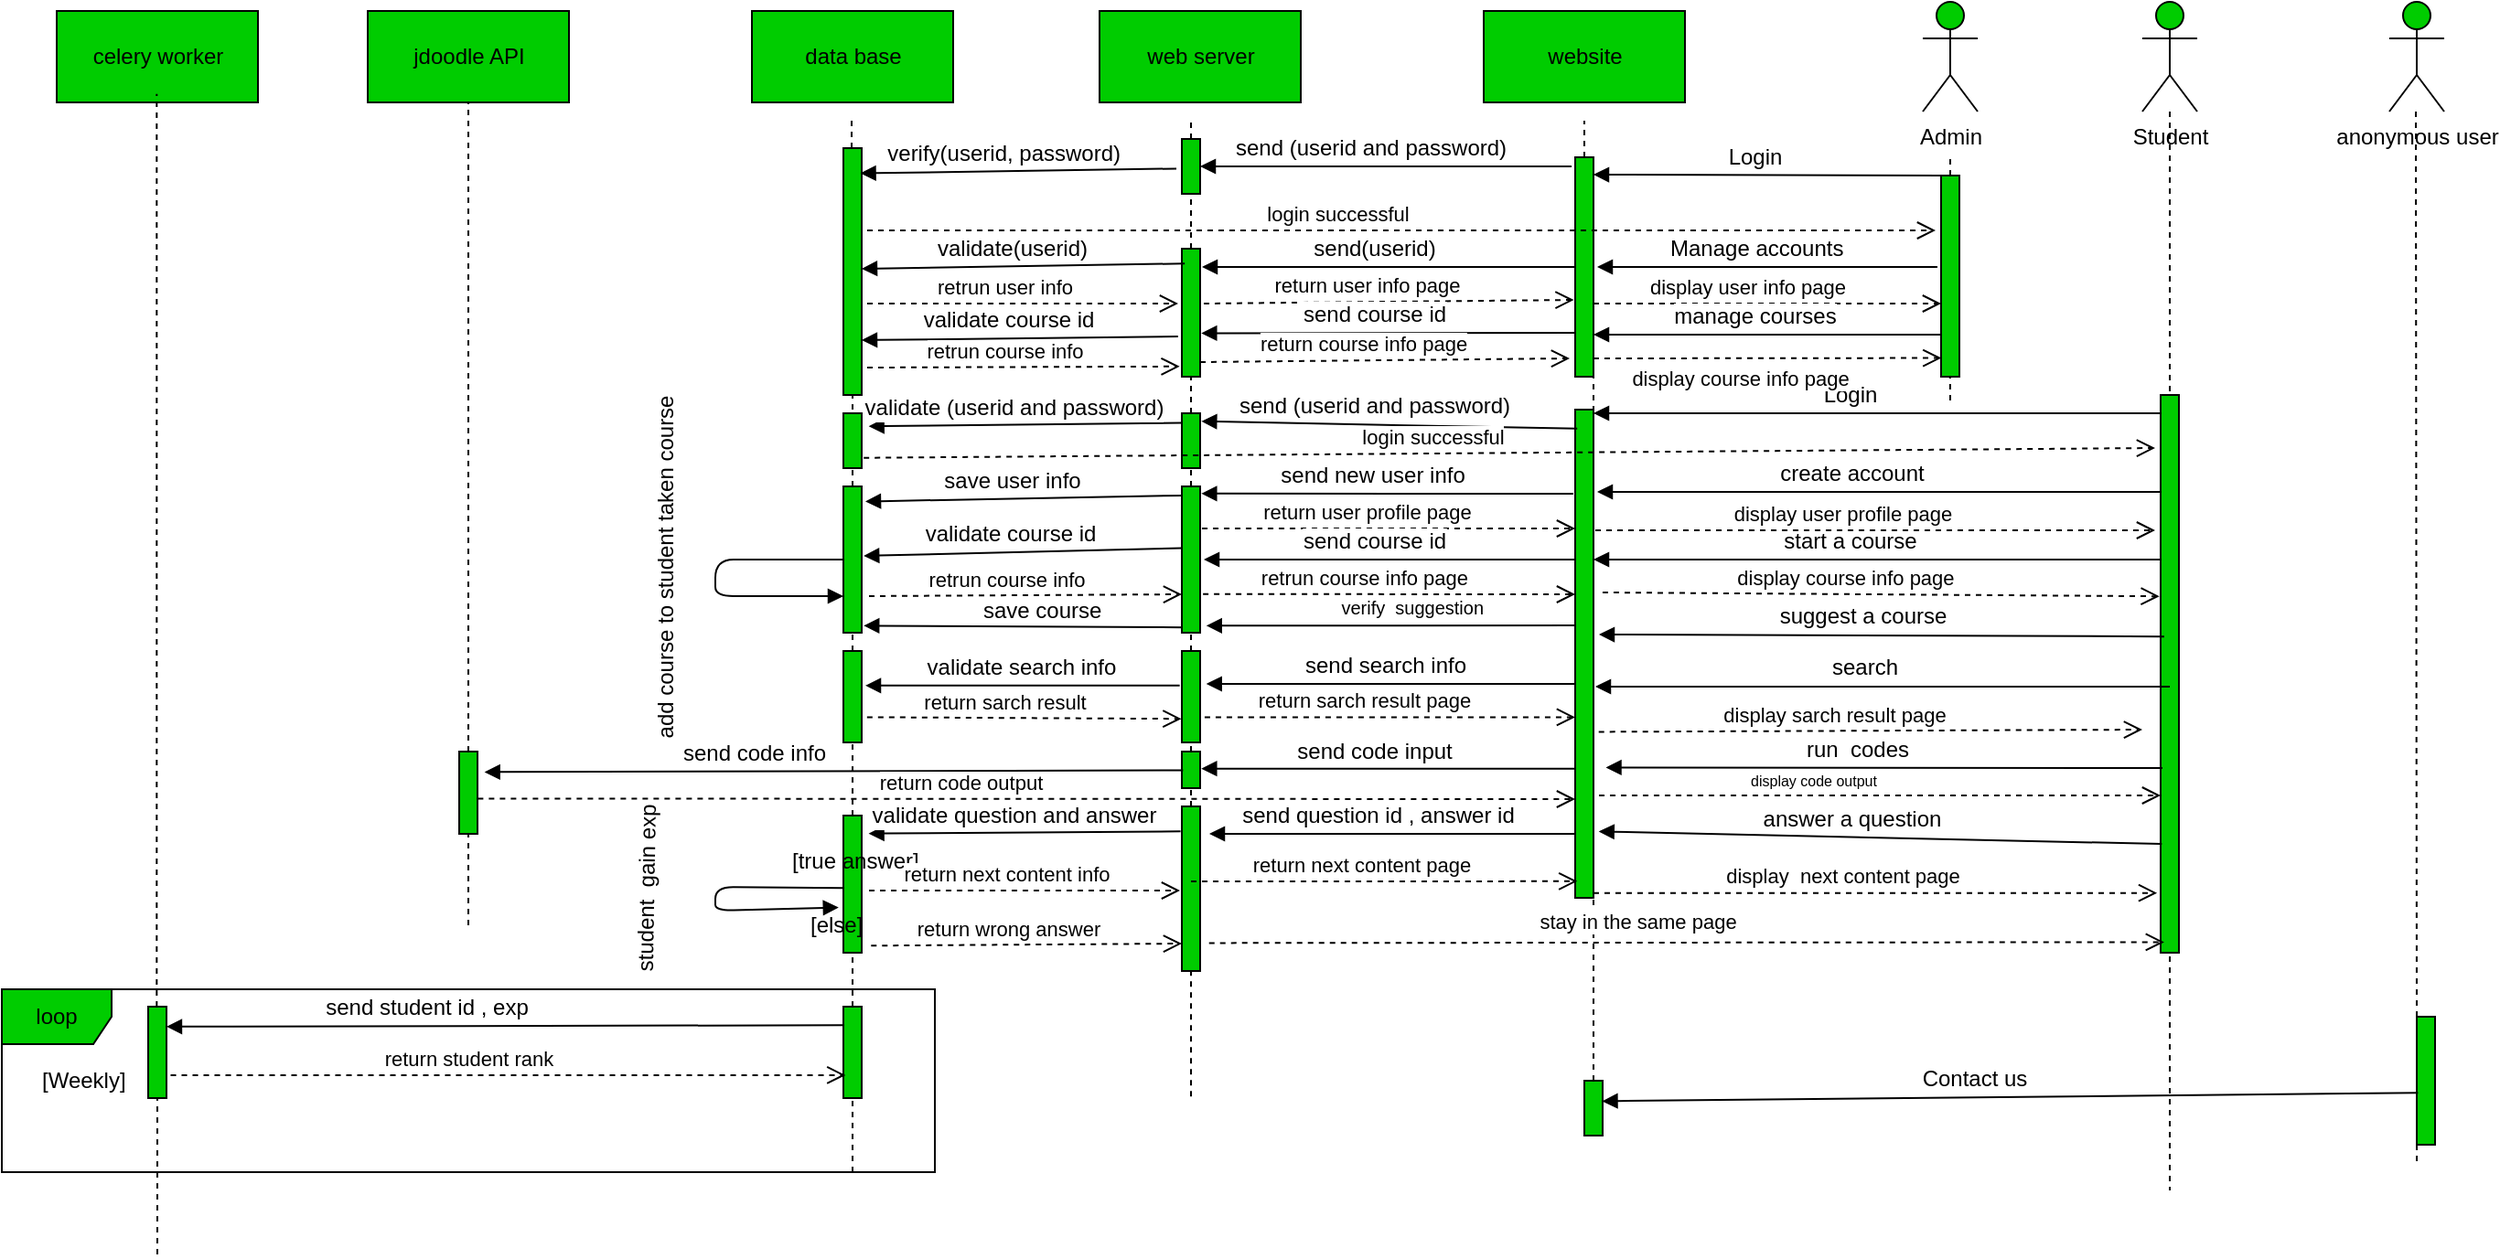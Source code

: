 <mxfile version="10.6.3"><diagram id="-Bes-zNTuGoRwKz9Rmh8" name="Page-1"><mxGraphModel dx="3237" dy="1353" grid="1" gridSize="10" guides="1" tooltips="1" connect="1" arrows="1" fold="1" page="1" pageScale="1" pageWidth="850" pageHeight="1100" math="0" shadow="0"><root><mxCell id="0"/><mxCell id="1" parent="0"/><mxCell id="uBR5X2Kaaedr2VZbbAWQ-1" value="" style="endArrow=none;dashed=1;html=1;" edge="1" parent="1" source="uBR5X2Kaaedr2VZbbAWQ-36" target="uBR5X2Kaaedr2VZbbAWQ-41"><mxGeometry width="50" height="50" relative="1" as="geometry"><mxPoint x="665" y="355" as="sourcePoint"/><mxPoint x="665" y="65" as="targetPoint"/><Array as="points"/></mxGeometry></mxCell><mxCell id="uBR5X2Kaaedr2VZbbAWQ-2" value="" style="endArrow=none;dashed=1;html=1;" edge="1" parent="1" source="uBR5X2Kaaedr2VZbbAWQ-41"><mxGeometry width="50" height="50" relative="1" as="geometry"><mxPoint x="665" y="75" as="sourcePoint"/><mxPoint x="665" y="65" as="targetPoint"/><Array as="points"/></mxGeometry></mxCell><mxCell id="uBR5X2Kaaedr2VZbbAWQ-3" value="Admin&lt;br&gt;&lt;br&gt;" style="shape=umlActor;verticalLabelPosition=bottom;labelBackgroundColor=#ffffff;verticalAlign=top;html=1;fillColor=#00CC00;" vertex="1" parent="1"><mxGeometry x="850" width="30" height="60" as="geometry"/></mxCell><mxCell id="uBR5X2Kaaedr2VZbbAWQ-4" value="" style="endArrow=none;dashed=1;html=1;" edge="1" parent="1" source="uBR5X2Kaaedr2VZbbAWQ-8"><mxGeometry width="50" height="50" relative="1" as="geometry"><mxPoint x="865" y="335" as="sourcePoint"/><mxPoint x="865" y="85" as="targetPoint"/><Array as="points"/></mxGeometry></mxCell><mxCell id="uBR5X2Kaaedr2VZbbAWQ-5" value="website" style="html=1;fillColor=#00CC00;" vertex="1" parent="1"><mxGeometry x="610" y="5" width="110" height="50" as="geometry"/></mxCell><mxCell id="uBR5X2Kaaedr2VZbbAWQ-6" value="" style="html=1;points=[];perimeter=orthogonalPerimeter;fillColor=#00CC00;" vertex="1" parent="1"><mxGeometry x="660" y="223" width="10" height="267" as="geometry"/></mxCell><mxCell id="uBR5X2Kaaedr2VZbbAWQ-7" value="" style="endArrow=none;dashed=1;html=1;" edge="1" parent="1" target="uBR5X2Kaaedr2VZbbAWQ-8"><mxGeometry width="50" height="50" relative="1" as="geometry"><mxPoint x="865" y="218" as="sourcePoint"/><mxPoint x="865" y="85" as="targetPoint"/><Array as="points"><mxPoint x="864.5" y="145"/></Array></mxGeometry></mxCell><mxCell id="uBR5X2Kaaedr2VZbbAWQ-8" value="" style="html=1;points=[];perimeter=orthogonalPerimeter;fillColor=#00CC00;" vertex="1" parent="1"><mxGeometry x="860" y="95" width="10" height="110" as="geometry"/></mxCell><mxCell id="uBR5X2Kaaedr2VZbbAWQ-9" value="Student&lt;br&gt;&lt;br&gt;" style="shape=umlActor;verticalLabelPosition=bottom;labelBackgroundColor=#ffffff;verticalAlign=top;html=1;fillColor=#00CC00;" vertex="1" parent="1"><mxGeometry x="970" width="30" height="60" as="geometry"/></mxCell><mxCell id="uBR5X2Kaaedr2VZbbAWQ-10" value="" style="html=1;verticalAlign=bottom;endArrow=block;" edge="1" parent="1"><mxGeometry y="60" width="80" relative="1" as="geometry"><mxPoint x="858" y="145" as="sourcePoint"/><mxPoint x="672" y="145" as="targetPoint"/><mxPoint as="offset"/></mxGeometry></mxCell><mxCell id="uBR5X2Kaaedr2VZbbAWQ-11" value="Manage accounts" style="text;html=1;resizable=0;points=[];autosize=1;align=left;verticalAlign=top;spacingTop=-4;" vertex="1" parent="1"><mxGeometry x="710" y="125" width="110" height="20" as="geometry"/></mxCell><mxCell id="uBR5X2Kaaedr2VZbbAWQ-12" value="" style="endArrow=none;dashed=1;html=1;" edge="1" parent="1" source="uBR5X2Kaaedr2VZbbAWQ-9"><mxGeometry width="50" height="50" relative="1" as="geometry"><mxPoint x="940" y="55" as="sourcePoint"/><mxPoint x="985" y="650" as="targetPoint"/></mxGeometry></mxCell><mxCell id="uBR5X2Kaaedr2VZbbAWQ-13" value="" style="html=1;points=[];perimeter=orthogonalPerimeter;fillColor=#00CC00;" vertex="1" parent="1"><mxGeometry x="980" y="215" width="10" height="305" as="geometry"/></mxCell><mxCell id="uBR5X2Kaaedr2VZbbAWQ-14" value="" style="html=1;verticalAlign=bottom;endArrow=block;exitX=-0.163;exitY=0.238;exitDx=0;exitDy=0;exitPerimeter=0;" edge="1" parent="1" target="uBR5X2Kaaedr2VZbbAWQ-6"><mxGeometry y="60" width="80" relative="1" as="geometry"><mxPoint x="980" y="225" as="sourcePoint"/><mxPoint x="793" y="225" as="targetPoint"/><mxPoint as="offset"/><Array as="points"><mxPoint x="870" y="225"/></Array></mxGeometry></mxCell><mxCell id="uBR5X2Kaaedr2VZbbAWQ-15" value="Login" style="text;html=1;resizable=0;points=[];align=center;verticalAlign=middle;labelBackgroundColor=#ffffff;" vertex="1" connectable="0" parent="uBR5X2Kaaedr2VZbbAWQ-14"><mxGeometry x="0.132" y="-1" relative="1" as="geometry"><mxPoint x="5" y="-9" as="offset"/></mxGeometry></mxCell><mxCell id="uBR5X2Kaaedr2VZbbAWQ-16" value="" style="html=1;verticalAlign=bottom;endArrow=block;" edge="1" parent="1" source="uBR5X2Kaaedr2VZbbAWQ-13"><mxGeometry y="60" width="80" relative="1" as="geometry"><mxPoint x="980" y="245" as="sourcePoint"/><mxPoint x="672" y="268" as="targetPoint"/><mxPoint as="offset"/></mxGeometry></mxCell><mxCell id="uBR5X2Kaaedr2VZbbAWQ-17" value="create account" style="text;html=1;resizable=0;points=[];align=center;verticalAlign=middle;labelBackgroundColor=#ffffff;" vertex="1" connectable="0" parent="uBR5X2Kaaedr2VZbbAWQ-16"><mxGeometry x="0.132" y="-1" relative="1" as="geometry"><mxPoint x="5" y="-9" as="offset"/></mxGeometry></mxCell><mxCell id="uBR5X2Kaaedr2VZbbAWQ-18" value="" style="html=1;verticalAlign=bottom;endArrow=block;" edge="1" parent="1" source="uBR5X2Kaaedr2VZbbAWQ-13"><mxGeometry y="60" width="80" relative="1" as="geometry"><mxPoint x="980" y="305" as="sourcePoint"/><mxPoint x="670" y="305" as="targetPoint"/><mxPoint as="offset"/></mxGeometry></mxCell><mxCell id="uBR5X2Kaaedr2VZbbAWQ-19" value="start a course" style="text;html=1;resizable=0;points=[];align=center;verticalAlign=middle;labelBackgroundColor=#ffffff;" vertex="1" connectable="0" parent="uBR5X2Kaaedr2VZbbAWQ-18"><mxGeometry x="0.132" y="-1" relative="1" as="geometry"><mxPoint x="5" y="-9" as="offset"/></mxGeometry></mxCell><mxCell id="uBR5X2Kaaedr2VZbbAWQ-20" value="" style="html=1;verticalAlign=bottom;endArrow=block;entryX=1.676;entryY=0.733;entryDx=0;entryDy=0;entryPerimeter=0;" edge="1" parent="1" target="uBR5X2Kaaedr2VZbbAWQ-6"><mxGeometry y="60" width="80" relative="1" as="geometry"><mxPoint x="981" y="419" as="sourcePoint"/><mxPoint x="671" y="415" as="targetPoint"/><mxPoint as="offset"/></mxGeometry></mxCell><mxCell id="uBR5X2Kaaedr2VZbbAWQ-21" value="run&amp;nbsp; codes" style="text;html=1;resizable=0;points=[];align=center;verticalAlign=middle;labelBackgroundColor=#ffffff;" vertex="1" connectable="0" parent="uBR5X2Kaaedr2VZbbAWQ-20"><mxGeometry x="0.132" y="-1" relative="1" as="geometry"><mxPoint x="5" y="-9" as="offset"/></mxGeometry></mxCell><mxCell id="uBR5X2Kaaedr2VZbbAWQ-22" value="" style="html=1;verticalAlign=bottom;endArrow=block;exitX=0.195;exitY=0.433;exitDx=0;exitDy=0;exitPerimeter=0;" edge="1" parent="1" source="uBR5X2Kaaedr2VZbbAWQ-13"><mxGeometry y="60" width="80" relative="1" as="geometry"><mxPoint x="985" y="366" as="sourcePoint"/><mxPoint x="673" y="346" as="targetPoint"/><mxPoint as="offset"/></mxGeometry></mxCell><mxCell id="uBR5X2Kaaedr2VZbbAWQ-23" value="suggest a course" style="text;html=1;resizable=0;points=[];align=center;verticalAlign=middle;labelBackgroundColor=#ffffff;" vertex="1" connectable="0" parent="uBR5X2Kaaedr2VZbbAWQ-22"><mxGeometry x="0.132" y="-1" relative="1" as="geometry"><mxPoint x="10" y="-9.5" as="offset"/></mxGeometry></mxCell><mxCell id="uBR5X2Kaaedr2VZbbAWQ-24" value="" style="html=1;verticalAlign=bottom;endArrow=block;" edge="1" parent="1"><mxGeometry y="60" width="80" relative="1" as="geometry"><mxPoint x="985" y="374.5" as="sourcePoint"/><mxPoint x="671" y="374.5" as="targetPoint"/><mxPoint as="offset"/></mxGeometry></mxCell><mxCell id="uBR5X2Kaaedr2VZbbAWQ-25" value="search" style="text;html=1;resizable=0;points=[];align=center;verticalAlign=middle;labelBackgroundColor=#ffffff;" vertex="1" connectable="0" parent="uBR5X2Kaaedr2VZbbAWQ-24"><mxGeometry x="0.132" y="-1" relative="1" as="geometry"><mxPoint x="10" y="-9.5" as="offset"/></mxGeometry></mxCell><mxCell id="uBR5X2Kaaedr2VZbbAWQ-26" value="" style="html=1;verticalAlign=bottom;endArrow=block;" edge="1" parent="1"><mxGeometry y="60" width="80" relative="1" as="geometry"><mxPoint x="860" y="95" as="sourcePoint"/><mxPoint x="670" y="94.5" as="targetPoint"/><mxPoint as="offset"/></mxGeometry></mxCell><mxCell id="uBR5X2Kaaedr2VZbbAWQ-27" value="Login" style="text;html=1;resizable=0;points=[];align=center;verticalAlign=middle;labelBackgroundColor=#ffffff;" vertex="1" connectable="0" parent="uBR5X2Kaaedr2VZbbAWQ-26"><mxGeometry x="0.132" y="-1" relative="1" as="geometry"><mxPoint x="5" y="-9" as="offset"/></mxGeometry></mxCell><mxCell id="uBR5X2Kaaedr2VZbbAWQ-28" value="anonymous user" style="shape=umlActor;verticalLabelPosition=bottom;labelBackgroundColor=#ffffff;verticalAlign=top;html=1;fillColor=#00CC00;" vertex="1" parent="1"><mxGeometry x="1105" width="30" height="60" as="geometry"/></mxCell><mxCell id="uBR5X2Kaaedr2VZbbAWQ-29" value="" style="endArrow=none;dashed=1;html=1;" edge="1" parent="1" source="uBR5X2Kaaedr2VZbbAWQ-31"><mxGeometry width="50" height="50" relative="1" as="geometry"><mxPoint x="1119.5" y="60" as="sourcePoint"/><mxPoint x="1120" y="634.091" as="targetPoint"/></mxGeometry></mxCell><mxCell id="uBR5X2Kaaedr2VZbbAWQ-30" value="" style="endArrow=none;dashed=1;html=1;" edge="1" parent="1" target="uBR5X2Kaaedr2VZbbAWQ-31"><mxGeometry width="50" height="50" relative="1" as="geometry"><mxPoint x="1119.5" y="60" as="sourcePoint"/><mxPoint x="1120" y="425" as="targetPoint"/></mxGeometry></mxCell><mxCell id="uBR5X2Kaaedr2VZbbAWQ-31" value="" style="html=1;points=[];perimeter=orthogonalPerimeter;fillColor=#00CC00;" vertex="1" parent="1"><mxGeometry x="1120" y="555" width="10" height="70" as="geometry"/></mxCell><mxCell id="uBR5X2Kaaedr2VZbbAWQ-32" value="" style="html=1;verticalAlign=bottom;endArrow=block;entryX=0.974;entryY=0.373;entryDx=0;entryDy=0;entryPerimeter=0;exitX=0.065;exitY=0.595;exitDx=0;exitDy=0;exitPerimeter=0;" edge="1" parent="1" source="uBR5X2Kaaedr2VZbbAWQ-31" target="uBR5X2Kaaedr2VZbbAWQ-36"><mxGeometry y="60" width="80" relative="1" as="geometry"><mxPoint x="1115" y="369.5" as="sourcePoint"/><mxPoint x="673" y="369.5" as="targetPoint"/><mxPoint as="offset"/></mxGeometry></mxCell><mxCell id="uBR5X2Kaaedr2VZbbAWQ-33" value="Contact us" style="text;html=1;resizable=0;points=[];align=center;verticalAlign=middle;labelBackgroundColor=#ffffff;" vertex="1" connectable="0" parent="uBR5X2Kaaedr2VZbbAWQ-32"><mxGeometry x="0.132" y="-1" relative="1" as="geometry"><mxPoint x="10" y="-9.5" as="offset"/></mxGeometry></mxCell><mxCell id="uBR5X2Kaaedr2VZbbAWQ-34" value="web server&lt;br&gt;" style="html=1;fillColor=#00CC00;" vertex="1" parent="1"><mxGeometry x="400" y="5" width="110" height="50" as="geometry"/></mxCell><mxCell id="uBR5X2Kaaedr2VZbbAWQ-35" value="" style="endArrow=none;dashed=1;html=1;" edge="1" parent="1" source="uBR5X2Kaaedr2VZbbAWQ-39"><mxGeometry width="50" height="50" relative="1" as="geometry"><mxPoint x="450" y="455" as="sourcePoint"/><mxPoint x="450" y="65" as="targetPoint"/></mxGeometry></mxCell><mxCell id="uBR5X2Kaaedr2VZbbAWQ-36" value="" style="html=1;points=[];perimeter=orthogonalPerimeter;fillColor=#00CC00;" vertex="1" parent="1"><mxGeometry x="665" y="590" width="10" height="30" as="geometry"/></mxCell><mxCell id="uBR5X2Kaaedr2VZbbAWQ-37" value="data base" style="html=1;fillColor=#00CC00;" vertex="1" parent="1"><mxGeometry x="210" y="5" width="110" height="50" as="geometry"/></mxCell><mxCell id="uBR5X2Kaaedr2VZbbAWQ-38" value="" style="endArrow=none;dashed=1;html=1;" edge="1" parent="1" source="uBR5X2Kaaedr2VZbbAWQ-44"><mxGeometry width="50" height="50" relative="1" as="geometry"><mxPoint x="264.5" y="455" as="sourcePoint"/><mxPoint x="264.5" y="65" as="targetPoint"/></mxGeometry></mxCell><mxCell id="uBR5X2Kaaedr2VZbbAWQ-39" value="" style="html=1;points=[];perimeter=orthogonalPerimeter;fillColor=#00CC00;" vertex="1" parent="1"><mxGeometry x="445" y="75" width="10" height="30" as="geometry"/></mxCell><mxCell id="uBR5X2Kaaedr2VZbbAWQ-40" value="" style="endArrow=none;dashed=1;html=1;" edge="1" parent="1" source="uBR5X2Kaaedr2VZbbAWQ-51" target="uBR5X2Kaaedr2VZbbAWQ-39"><mxGeometry width="50" height="50" relative="1" as="geometry"><mxPoint x="450" y="455" as="sourcePoint"/><mxPoint x="450" y="65" as="targetPoint"/></mxGeometry></mxCell><mxCell id="uBR5X2Kaaedr2VZbbAWQ-41" value="" style="html=1;points=[];perimeter=orthogonalPerimeter;fillColor=#00CC00;" vertex="1" parent="1"><mxGeometry x="660" y="85" width="10" height="120" as="geometry"/></mxCell><mxCell id="uBR5X2Kaaedr2VZbbAWQ-42" value="" style="html=1;verticalAlign=bottom;endArrow=block;" edge="1" parent="1" target="uBR5X2Kaaedr2VZbbAWQ-39"><mxGeometry y="60" width="80" relative="1" as="geometry"><mxPoint x="658" y="90" as="sourcePoint"/><mxPoint x="460" y="90" as="targetPoint"/><mxPoint as="offset"/></mxGeometry></mxCell><mxCell id="uBR5X2Kaaedr2VZbbAWQ-43" value="send (userid and password)" style="text;html=1;resizable=0;points=[];align=center;verticalAlign=middle;labelBackgroundColor=#ffffff;" vertex="1" connectable="0" parent="uBR5X2Kaaedr2VZbbAWQ-42"><mxGeometry x="0.132" y="-1" relative="1" as="geometry"><mxPoint x="5" y="-9" as="offset"/></mxGeometry></mxCell><mxCell id="uBR5X2Kaaedr2VZbbAWQ-44" value="" style="html=1;points=[];perimeter=orthogonalPerimeter;fillColor=#00CC00;" vertex="1" parent="1"><mxGeometry x="260" y="80" width="10" height="135" as="geometry"/></mxCell><mxCell id="uBR5X2Kaaedr2VZbbAWQ-45" value="" style="endArrow=none;dashed=1;html=1;" edge="1" parent="1" source="uBR5X2Kaaedr2VZbbAWQ-75" target="uBR5X2Kaaedr2VZbbAWQ-44"><mxGeometry width="50" height="50" relative="1" as="geometry"><mxPoint x="264.5" y="455" as="sourcePoint"/><mxPoint x="264.5" y="65" as="targetPoint"/></mxGeometry></mxCell><mxCell id="uBR5X2Kaaedr2VZbbAWQ-46" value="" style="html=1;verticalAlign=bottom;endArrow=block;exitX=-0.299;exitY=0.54;exitDx=0;exitDy=0;exitPerimeter=0;entryX=0.928;entryY=0.102;entryDx=0;entryDy=0;entryPerimeter=0;" edge="1" parent="1" source="uBR5X2Kaaedr2VZbbAWQ-39" target="uBR5X2Kaaedr2VZbbAWQ-44"><mxGeometry y="60" width="80" relative="1" as="geometry"><mxPoint x="440" y="95" as="sourcePoint"/><mxPoint x="270" y="95" as="targetPoint"/><mxPoint as="offset"/></mxGeometry></mxCell><mxCell id="uBR5X2Kaaedr2VZbbAWQ-47" value="verify(userid, password)&amp;nbsp;" style="text;html=1;resizable=0;points=[];align=center;verticalAlign=middle;labelBackgroundColor=#ffffff;" vertex="1" connectable="0" parent="uBR5X2Kaaedr2VZbbAWQ-46"><mxGeometry x="0.132" y="-1" relative="1" as="geometry"><mxPoint x="5" y="-9" as="offset"/></mxGeometry></mxCell><mxCell id="uBR5X2Kaaedr2VZbbAWQ-48" value="login&amp;nbsp;successful" style="html=1;verticalAlign=bottom;endArrow=open;dashed=1;endSize=8;" edge="1" parent="1"><mxGeometry x="-0.12" relative="1" as="geometry"><mxPoint x="273" y="125" as="sourcePoint"/><mxPoint x="857" y="125" as="targetPoint"/><mxPoint as="offset"/></mxGeometry></mxCell><mxCell id="uBR5X2Kaaedr2VZbbAWQ-49" value="" style="html=1;verticalAlign=bottom;endArrow=block;" edge="1" parent="1"><mxGeometry y="60" width="80" relative="1" as="geometry"><mxPoint x="660" y="145" as="sourcePoint"/><mxPoint x="456" y="145" as="targetPoint"/><mxPoint as="offset"/></mxGeometry></mxCell><mxCell id="uBR5X2Kaaedr2VZbbAWQ-50" value="send(userid)" style="text;html=1;resizable=0;points=[];align=center;verticalAlign=middle;labelBackgroundColor=#ffffff;" vertex="1" connectable="0" parent="uBR5X2Kaaedr2VZbbAWQ-49"><mxGeometry x="0.132" y="-1" relative="1" as="geometry"><mxPoint x="5" y="-9" as="offset"/></mxGeometry></mxCell><mxCell id="uBR5X2Kaaedr2VZbbAWQ-51" value="" style="html=1;points=[];perimeter=orthogonalPerimeter;fillColor=#00CC00;" vertex="1" parent="1"><mxGeometry x="445" y="135" width="10" height="70" as="geometry"/></mxCell><mxCell id="uBR5X2Kaaedr2VZbbAWQ-52" value="" style="endArrow=none;dashed=1;html=1;" edge="1" parent="1" source="uBR5X2Kaaedr2VZbbAWQ-67" target="uBR5X2Kaaedr2VZbbAWQ-51"><mxGeometry width="50" height="50" relative="1" as="geometry"><mxPoint x="450" y="455" as="sourcePoint"/><mxPoint x="450" y="105" as="targetPoint"/></mxGeometry></mxCell><mxCell id="uBR5X2Kaaedr2VZbbAWQ-53" value="" style="html=1;verticalAlign=bottom;endArrow=block;exitX=0.156;exitY=0.116;exitDx=0;exitDy=0;exitPerimeter=0;" edge="1" parent="1" source="uBR5X2Kaaedr2VZbbAWQ-51"><mxGeometry y="60" width="80" relative="1" as="geometry"><mxPoint x="440" y="149" as="sourcePoint"/><mxPoint x="270" y="146" as="targetPoint"/><mxPoint as="offset"/></mxGeometry></mxCell><mxCell id="uBR5X2Kaaedr2VZbbAWQ-54" value="validate(userid)" style="text;html=1;resizable=0;points=[];align=center;verticalAlign=middle;labelBackgroundColor=#ffffff;" vertex="1" connectable="0" parent="uBR5X2Kaaedr2VZbbAWQ-53"><mxGeometry x="0.132" y="-1" relative="1" as="geometry"><mxPoint x="5" y="-9" as="offset"/></mxGeometry></mxCell><mxCell id="uBR5X2Kaaedr2VZbbAWQ-55" value="retrun user info" style="html=1;verticalAlign=bottom;endArrow=open;dashed=1;endSize=8;" edge="1" parent="1"><mxGeometry x="-0.12" relative="1" as="geometry"><mxPoint x="273" y="165" as="sourcePoint"/><mxPoint x="443" y="165" as="targetPoint"/><mxPoint as="offset"/></mxGeometry></mxCell><mxCell id="uBR5X2Kaaedr2VZbbAWQ-56" value="return user info page" style="html=1;verticalAlign=bottom;endArrow=open;dashed=1;endSize=8;entryX=-0.072;entryY=0.65;entryDx=0;entryDy=0;entryPerimeter=0;" edge="1" parent="1" target="uBR5X2Kaaedr2VZbbAWQ-41"><mxGeometry x="-0.12" relative="1" as="geometry"><mxPoint x="457" y="165" as="sourcePoint"/><mxPoint x="626" y="169.5" as="targetPoint"/><mxPoint as="offset"/></mxGeometry></mxCell><mxCell id="uBR5X2Kaaedr2VZbbAWQ-57" value="display user info page" style="html=1;verticalAlign=bottom;endArrow=open;dashed=1;endSize=8;entryX=0.019;entryY=0.897;entryDx=0;entryDy=0;entryPerimeter=0;" edge="1" parent="1"><mxGeometry x="-0.12" relative="1" as="geometry"><mxPoint x="670" y="165" as="sourcePoint"/><mxPoint x="860" y="165" as="targetPoint"/><mxPoint as="offset"/></mxGeometry></mxCell><mxCell id="uBR5X2Kaaedr2VZbbAWQ-58" value="" style="html=1;verticalAlign=bottom;endArrow=block;" edge="1" parent="1"><mxGeometry y="60" width="80" relative="1" as="geometry"><mxPoint x="860" y="182" as="sourcePoint"/><mxPoint x="670" y="182" as="targetPoint"/><mxPoint as="offset"/></mxGeometry></mxCell><mxCell id="uBR5X2Kaaedr2VZbbAWQ-59" value="manage courses" style="text;html=1;resizable=0;points=[];align=center;verticalAlign=middle;labelBackgroundColor=#ffffff;" vertex="1" connectable="0" parent="uBR5X2Kaaedr2VZbbAWQ-58"><mxGeometry x="0.132" y="-1" relative="1" as="geometry"><mxPoint x="5" y="-9" as="offset"/></mxGeometry></mxCell><mxCell id="uBR5X2Kaaedr2VZbbAWQ-60" value="" style="html=1;verticalAlign=bottom;endArrow=block;entryX=1.065;entryY=0.66;entryDx=0;entryDy=0;entryPerimeter=0;" edge="1" parent="1" target="uBR5X2Kaaedr2VZbbAWQ-51"><mxGeometry y="60" width="80" relative="1" as="geometry"><mxPoint x="660" y="181" as="sourcePoint"/><mxPoint x="470" y="184" as="targetPoint"/><mxPoint as="offset"/></mxGeometry></mxCell><mxCell id="uBR5X2Kaaedr2VZbbAWQ-61" value="send course id" style="text;html=1;resizable=0;points=[];align=center;verticalAlign=middle;labelBackgroundColor=#ffffff;" vertex="1" connectable="0" parent="uBR5X2Kaaedr2VZbbAWQ-60"><mxGeometry x="0.132" y="-1" relative="1" as="geometry"><mxPoint x="5" y="-9" as="offset"/></mxGeometry></mxCell><mxCell id="uBR5X2Kaaedr2VZbbAWQ-62" value="" style="html=1;verticalAlign=bottom;endArrow=block;exitX=-0.208;exitY=0.686;exitDx=0;exitDy=0;exitPerimeter=0;" edge="1" parent="1" source="uBR5X2Kaaedr2VZbbAWQ-51"><mxGeometry y="60" width="80" relative="1" as="geometry"><mxPoint x="440" y="185" as="sourcePoint"/><mxPoint x="270" y="185" as="targetPoint"/><mxPoint as="offset"/></mxGeometry></mxCell><mxCell id="uBR5X2Kaaedr2VZbbAWQ-63" value="validate course id" style="text;html=1;resizable=0;points=[];align=center;verticalAlign=middle;labelBackgroundColor=#ffffff;" vertex="1" connectable="0" parent="uBR5X2Kaaedr2VZbbAWQ-62"><mxGeometry x="0.132" y="-1" relative="1" as="geometry"><mxPoint x="5" y="-9" as="offset"/></mxGeometry></mxCell><mxCell id="uBR5X2Kaaedr2VZbbAWQ-64" value="retrun course info" style="html=1;verticalAlign=bottom;endArrow=open;dashed=1;endSize=8;entryX=-0.117;entryY=0.92;entryDx=0;entryDy=0;entryPerimeter=0;" edge="1" parent="1" target="uBR5X2Kaaedr2VZbbAWQ-51"><mxGeometry x="-0.12" relative="1" as="geometry"><mxPoint x="273" y="200" as="sourcePoint"/><mxPoint x="446" y="205" as="targetPoint"/><mxPoint as="offset"/></mxGeometry></mxCell><mxCell id="uBR5X2Kaaedr2VZbbAWQ-65" value="return course info page" style="html=1;verticalAlign=bottom;endArrow=open;dashed=1;endSize=8;entryX=-0.072;entryY=0.65;entryDx=0;entryDy=0;entryPerimeter=0;" edge="1" parent="1"><mxGeometry x="-0.12" relative="1" as="geometry"><mxPoint x="455" y="197" as="sourcePoint"/><mxPoint x="657" y="195" as="targetPoint"/><mxPoint as="offset"/></mxGeometry></mxCell><mxCell id="uBR5X2Kaaedr2VZbbAWQ-66" value="display course info page" style="html=1;verticalAlign=bottom;endArrow=open;dashed=1;endSize=8;entryX=0.019;entryY=0.907;entryDx=0;entryDy=0;entryPerimeter=0;" edge="1" parent="1" target="uBR5X2Kaaedr2VZbbAWQ-8"><mxGeometry x="-0.158" y="-20" relative="1" as="geometry"><mxPoint x="670" y="195" as="sourcePoint"/><mxPoint x="855" y="195" as="targetPoint"/><mxPoint as="offset"/></mxGeometry></mxCell><mxCell id="uBR5X2Kaaedr2VZbbAWQ-67" value="" style="html=1;points=[];perimeter=orthogonalPerimeter;fillColor=#00CC00;" vertex="1" parent="1"><mxGeometry x="445" y="225" width="10" height="30" as="geometry"/></mxCell><mxCell id="uBR5X2Kaaedr2VZbbAWQ-68" value="" style="endArrow=none;dashed=1;html=1;" edge="1" parent="1" source="uBR5X2Kaaedr2VZbbAWQ-97" target="uBR5X2Kaaedr2VZbbAWQ-67"><mxGeometry width="50" height="50" relative="1" as="geometry"><mxPoint x="450" y="455" as="sourcePoint"/><mxPoint x="450" y="205" as="targetPoint"/></mxGeometry></mxCell><mxCell id="uBR5X2Kaaedr2VZbbAWQ-69" value="" style="html=1;verticalAlign=bottom;endArrow=block;exitX=0.11;exitY=0.039;exitDx=0;exitDy=0;exitPerimeter=0;entryX=1.065;entryY=0.146;entryDx=0;entryDy=0;entryPerimeter=0;" edge="1" parent="1" source="uBR5X2Kaaedr2VZbbAWQ-6" target="uBR5X2Kaaedr2VZbbAWQ-67"><mxGeometry y="60" width="80" relative="1" as="geometry"><mxPoint x="668" y="100" as="sourcePoint"/><mxPoint x="465" y="100" as="targetPoint"/><mxPoint as="offset"/></mxGeometry></mxCell><mxCell id="uBR5X2Kaaedr2VZbbAWQ-70" value="send (userid and password)" style="text;html=1;resizable=0;points=[];align=center;verticalAlign=middle;labelBackgroundColor=#ffffff;" vertex="1" connectable="0" parent="uBR5X2Kaaedr2VZbbAWQ-69"><mxGeometry x="0.132" y="-1" relative="1" as="geometry"><mxPoint x="5" y="-9" as="offset"/></mxGeometry></mxCell><mxCell id="uBR5X2Kaaedr2VZbbAWQ-71" value="" style="html=1;points=[];perimeter=orthogonalPerimeter;fillColor=#00CC00;" vertex="1" parent="1"><mxGeometry x="260" y="225" width="10" height="30" as="geometry"/></mxCell><mxCell id="uBR5X2Kaaedr2VZbbAWQ-72" value="" style="html=1;verticalAlign=bottom;endArrow=block;exitX=-0.026;exitY=0.176;exitDx=0;exitDy=0;exitPerimeter=0;entryX=1.383;entryY=0.237;entryDx=0;entryDy=0;entryPerimeter=0;" edge="1" parent="1" source="uBR5X2Kaaedr2VZbbAWQ-67" target="uBR5X2Kaaedr2VZbbAWQ-71"><mxGeometry y="60" width="80" relative="1" as="geometry"><mxPoint x="465" y="239" as="sourcePoint"/><mxPoint x="260" y="240" as="targetPoint"/><mxPoint as="offset"/></mxGeometry></mxCell><mxCell id="uBR5X2Kaaedr2VZbbAWQ-73" value="validate (userid and password)" style="text;html=1;resizable=0;points=[];align=center;verticalAlign=middle;labelBackgroundColor=#ffffff;" vertex="1" connectable="0" parent="uBR5X2Kaaedr2VZbbAWQ-72"><mxGeometry x="0.132" y="-1" relative="1" as="geometry"><mxPoint x="5" y="-9" as="offset"/></mxGeometry></mxCell><mxCell id="uBR5X2Kaaedr2VZbbAWQ-74" value="login&amp;nbsp;successful" style="html=1;verticalAlign=bottom;endArrow=open;dashed=1;endSize=8;exitX=1.11;exitY=0.812;exitDx=0;exitDy=0;exitPerimeter=0;" edge="1" parent="1" source="uBR5X2Kaaedr2VZbbAWQ-71"><mxGeometry x="-0.12" relative="1" as="geometry"><mxPoint x="270" y="240" as="sourcePoint"/><mxPoint x="977" y="244" as="targetPoint"/><mxPoint as="offset"/></mxGeometry></mxCell><mxCell id="uBR5X2Kaaedr2VZbbAWQ-75" value="" style="html=1;points=[];perimeter=orthogonalPerimeter;fillColor=#00CC00;" vertex="1" parent="1"><mxGeometry x="260" y="265" width="10" height="80" as="geometry"/></mxCell><mxCell id="uBR5X2Kaaedr2VZbbAWQ-76" value="" style="endArrow=none;dashed=1;html=1;" edge="1" parent="1" source="uBR5X2Kaaedr2VZbbAWQ-101" target="uBR5X2Kaaedr2VZbbAWQ-75"><mxGeometry width="50" height="50" relative="1" as="geometry"><mxPoint x="264.5" y="455" as="sourcePoint"/><mxPoint x="264.5" y="215" as="targetPoint"/></mxGeometry></mxCell><mxCell id="uBR5X2Kaaedr2VZbbAWQ-77" value="" style="html=1;verticalAlign=bottom;endArrow=block;entryX=1.065;entryY=0.049;entryDx=0;entryDy=0;entryPerimeter=0;" edge="1" parent="1" target="uBR5X2Kaaedr2VZbbAWQ-94"><mxGeometry y="60" width="80" relative="1" as="geometry"><mxPoint x="659" y="269" as="sourcePoint"/><mxPoint x="450" y="276" as="targetPoint"/><mxPoint as="offset"/></mxGeometry></mxCell><mxCell id="uBR5X2Kaaedr2VZbbAWQ-78" value="send new user info" style="text;html=1;resizable=0;points=[];align=center;verticalAlign=middle;labelBackgroundColor=#ffffff;" vertex="1" connectable="0" parent="uBR5X2Kaaedr2VZbbAWQ-77"><mxGeometry x="0.132" y="-1" relative="1" as="geometry"><mxPoint x="5" y="-9" as="offset"/></mxGeometry></mxCell><mxCell id="uBR5X2Kaaedr2VZbbAWQ-79" value="" style="html=1;verticalAlign=bottom;endArrow=block;exitX=0.065;exitY=0.062;exitDx=0;exitDy=0;exitPerimeter=0;entryX=1.201;entryY=0.103;entryDx=0;entryDy=0;entryPerimeter=0;" edge="1" parent="1" source="uBR5X2Kaaedr2VZbbAWQ-94" target="uBR5X2Kaaedr2VZbbAWQ-75"><mxGeometry y="60" width="80" relative="1" as="geometry"><mxPoint x="492" y="274.5" as="sourcePoint"/><mxPoint x="269" y="273" as="targetPoint"/><mxPoint as="offset"/></mxGeometry></mxCell><mxCell id="uBR5X2Kaaedr2VZbbAWQ-80" value="save user info" style="text;html=1;resizable=0;points=[];align=center;verticalAlign=middle;labelBackgroundColor=#ffffff;" vertex="1" connectable="0" parent="uBR5X2Kaaedr2VZbbAWQ-79"><mxGeometry x="0.132" y="-1" relative="1" as="geometry"><mxPoint x="5" y="-9" as="offset"/></mxGeometry></mxCell><mxCell id="uBR5X2Kaaedr2VZbbAWQ-81" value="return user profile page" style="html=1;verticalAlign=bottom;endArrow=open;dashed=1;endSize=8;" edge="1" parent="1" target="uBR5X2Kaaedr2VZbbAWQ-6"><mxGeometry x="-0.12" relative="1" as="geometry"><mxPoint x="456" y="288" as="sourcePoint"/><mxPoint x="657" y="285" as="targetPoint"/><mxPoint as="offset"/></mxGeometry></mxCell><mxCell id="uBR5X2Kaaedr2VZbbAWQ-82" value="display user profile page" style="html=1;verticalAlign=bottom;endArrow=open;dashed=1;endSize=8;" edge="1" parent="1"><mxGeometry x="-0.12" relative="1" as="geometry"><mxPoint x="671" y="289" as="sourcePoint"/><mxPoint x="977" y="289" as="targetPoint"/><mxPoint as="offset"/></mxGeometry></mxCell><mxCell id="uBR5X2Kaaedr2VZbbAWQ-83" value="" style="html=1;verticalAlign=bottom;endArrow=block;" edge="1" parent="1"><mxGeometry y="60" width="80" relative="1" as="geometry"><mxPoint x="660" y="305" as="sourcePoint"/><mxPoint x="457" y="305" as="targetPoint"/><mxPoint as="offset"/></mxGeometry></mxCell><mxCell id="uBR5X2Kaaedr2VZbbAWQ-84" value="send course id" style="text;html=1;resizable=0;points=[];align=center;verticalAlign=middle;labelBackgroundColor=#ffffff;" vertex="1" connectable="0" parent="uBR5X2Kaaedr2VZbbAWQ-83"><mxGeometry x="0.132" y="-1" relative="1" as="geometry"><mxPoint x="5" y="-9" as="offset"/></mxGeometry></mxCell><mxCell id="uBR5X2Kaaedr2VZbbAWQ-85" value="" style="html=1;verticalAlign=bottom;endArrow=block;entryX=1.11;entryY=0.475;entryDx=0;entryDy=0;entryPerimeter=0;exitX=-0.026;exitY=0.422;exitDx=0;exitDy=0;exitPerimeter=0;" edge="1" parent="1" source="uBR5X2Kaaedr2VZbbAWQ-94" target="uBR5X2Kaaedr2VZbbAWQ-75"><mxGeometry y="60" width="80" relative="1" as="geometry"><mxPoint x="450" y="300" as="sourcePoint"/><mxPoint x="265" y="299.5" as="targetPoint"/><mxPoint as="offset"/></mxGeometry></mxCell><mxCell id="uBR5X2Kaaedr2VZbbAWQ-86" value="validate course id" style="text;html=1;resizable=0;points=[];align=center;verticalAlign=middle;labelBackgroundColor=#ffffff;" vertex="1" connectable="0" parent="uBR5X2Kaaedr2VZbbAWQ-85"><mxGeometry x="0.132" y="-1" relative="1" as="geometry"><mxPoint x="5" y="-9" as="offset"/></mxGeometry></mxCell><mxCell id="uBR5X2Kaaedr2VZbbAWQ-87" value="retrun course info" style="html=1;verticalAlign=bottom;endArrow=open;dashed=1;endSize=8;entryX=-0.117;entryY=0.92;entryDx=0;entryDy=0;entryPerimeter=0;" edge="1" parent="1"><mxGeometry x="-0.12" relative="1" as="geometry"><mxPoint x="274" y="325" as="sourcePoint"/><mxPoint x="445" y="324" as="targetPoint"/><mxPoint as="offset"/></mxGeometry></mxCell><mxCell id="uBR5X2Kaaedr2VZbbAWQ-88" value="retrun course info page&amp;nbsp;" style="html=1;verticalAlign=bottom;endArrow=open;dashed=1;endSize=8;exitX=1.156;exitY=0.736;exitDx=0;exitDy=0;exitPerimeter=0;" edge="1" parent="1" source="uBR5X2Kaaedr2VZbbAWQ-94"><mxGeometry x="-0.12" relative="1" as="geometry"><mxPoint x="460" y="326" as="sourcePoint"/><mxPoint x="660" y="324" as="targetPoint"/><mxPoint as="offset"/></mxGeometry></mxCell><mxCell id="uBR5X2Kaaedr2VZbbAWQ-89" value="display course info page&amp;nbsp;" style="html=1;verticalAlign=bottom;endArrow=open;dashed=1;endSize=8;entryX=-0.065;entryY=0.361;entryDx=0;entryDy=0;entryPerimeter=0;" edge="1" parent="1" target="uBR5X2Kaaedr2VZbbAWQ-13"><mxGeometry x="-0.12" relative="1" as="geometry"><mxPoint x="675" y="323" as="sourcePoint"/><mxPoint x="913" y="326" as="targetPoint"/><mxPoint as="offset"/></mxGeometry></mxCell><mxCell id="uBR5X2Kaaedr2VZbbAWQ-90" value="" style="html=1;verticalAlign=bottom;endArrow=block;" edge="1" parent="1" source="uBR5X2Kaaedr2VZbbAWQ-75" target="uBR5X2Kaaedr2VZbbAWQ-75"><mxGeometry y="60" width="80" relative="1" as="geometry"><mxPoint x="260" y="299" as="sourcePoint"/><mxPoint x="180" y="315" as="targetPoint"/><mxPoint as="offset"/><Array as="points"><mxPoint x="190" y="305"/><mxPoint x="190" y="325"/></Array></mxGeometry></mxCell><mxCell id="uBR5X2Kaaedr2VZbbAWQ-91" value="add course to student taken course&lt;br&gt;&lt;br&gt;" style="text;html=1;resizable=0;points=[];align=center;verticalAlign=middle;labelBackgroundColor=#ffffff;rotation=-90;" vertex="1" connectable="0" parent="uBR5X2Kaaedr2VZbbAWQ-90"><mxGeometry x="0.132" y="-1" relative="1" as="geometry"><mxPoint x="-21" y="-16" as="offset"/></mxGeometry></mxCell><mxCell id="uBR5X2Kaaedr2VZbbAWQ-92" value="" style="html=1;verticalAlign=bottom;endArrow=block;exitX=0.156;exitY=0.964;exitDx=0;exitDy=0;exitPerimeter=0;entryX=1.11;entryY=0.952;entryDx=0;entryDy=0;entryPerimeter=0;" edge="1" parent="1" source="uBR5X2Kaaedr2VZbbAWQ-94" target="uBR5X2Kaaedr2VZbbAWQ-75"><mxGeometry y="60" width="80" relative="1" as="geometry"><mxPoint x="660" y="337" as="sourcePoint"/><mxPoint x="352" y="333" as="targetPoint"/><mxPoint as="offset"/></mxGeometry></mxCell><mxCell id="uBR5X2Kaaedr2VZbbAWQ-93" value="save course&amp;nbsp;" style="text;html=1;resizable=0;points=[];align=center;verticalAlign=middle;labelBackgroundColor=#ffffff;" vertex="1" connectable="0" parent="uBR5X2Kaaedr2VZbbAWQ-92"><mxGeometry x="0.132" y="-1" relative="1" as="geometry"><mxPoint x="23" y="-8" as="offset"/></mxGeometry></mxCell><mxCell id="uBR5X2Kaaedr2VZbbAWQ-94" value="" style="html=1;points=[];perimeter=orthogonalPerimeter;fillColor=#00CC00;" vertex="1" parent="1"><mxGeometry x="445" y="265" width="10" height="80" as="geometry"/></mxCell><mxCell id="uBR5X2Kaaedr2VZbbAWQ-95" value="" style="html=1;verticalAlign=bottom;endArrow=block;entryX=1.337;entryY=0.952;entryDx=0;entryDy=0;entryPerimeter=0;" edge="1" parent="1" target="uBR5X2Kaaedr2VZbbAWQ-94"><mxGeometry y="60" width="80" relative="1" as="geometry"><mxPoint x="660" y="341" as="sourcePoint"/><mxPoint x="460" y="336" as="targetPoint"/><mxPoint as="offset"/></mxGeometry></mxCell><mxCell id="uBR5X2Kaaedr2VZbbAWQ-96" value="verify&amp;nbsp; suggestion&amp;nbsp;" style="text;html=1;resizable=0;points=[];align=center;verticalAlign=middle;labelBackgroundColor=#ffffff;fontSize=10;" vertex="1" connectable="0" parent="uBR5X2Kaaedr2VZbbAWQ-95"><mxGeometry x="0.132" y="-1" relative="1" as="geometry"><mxPoint x="26" y="-9" as="offset"/></mxGeometry></mxCell><mxCell id="uBR5X2Kaaedr2VZbbAWQ-97" value="" style="html=1;points=[];perimeter=orthogonalPerimeter;fillColor=#00CC00;" vertex="1" parent="1"><mxGeometry x="445" y="355" width="10" height="50" as="geometry"/></mxCell><mxCell id="uBR5X2Kaaedr2VZbbAWQ-98" value="" style="endArrow=none;dashed=1;html=1;" edge="1" parent="1" source="uBR5X2Kaaedr2VZbbAWQ-108" target="uBR5X2Kaaedr2VZbbAWQ-97"><mxGeometry width="50" height="50" relative="1" as="geometry"><mxPoint x="450" y="598.636" as="sourcePoint"/><mxPoint x="450" y="255" as="targetPoint"/></mxGeometry></mxCell><mxCell id="uBR5X2Kaaedr2VZbbAWQ-99" value="" style="html=1;verticalAlign=bottom;endArrow=block;entryX=1.337;entryY=0.36;entryDx=0;entryDy=0;entryPerimeter=0;" edge="1" parent="1" source="uBR5X2Kaaedr2VZbbAWQ-6" target="uBR5X2Kaaedr2VZbbAWQ-97"><mxGeometry y="60" width="80" relative="1" as="geometry"><mxPoint x="759" y="365" as="sourcePoint"/><mxPoint x="445" y="365" as="targetPoint"/><mxPoint as="offset"/></mxGeometry></mxCell><mxCell id="uBR5X2Kaaedr2VZbbAWQ-100" value="send search info" style="text;html=1;resizable=0;points=[];align=center;verticalAlign=middle;labelBackgroundColor=#ffffff;" vertex="1" connectable="0" parent="uBR5X2Kaaedr2VZbbAWQ-99"><mxGeometry x="0.132" y="-1" relative="1" as="geometry"><mxPoint x="10" y="-9.5" as="offset"/></mxGeometry></mxCell><mxCell id="uBR5X2Kaaedr2VZbbAWQ-101" value="" style="html=1;points=[];perimeter=orthogonalPerimeter;fillColor=#00CC00;" vertex="1" parent="1"><mxGeometry x="260" y="355" width="10" height="50" as="geometry"/></mxCell><mxCell id="uBR5X2Kaaedr2VZbbAWQ-102" value="" style="endArrow=none;dashed=1;html=1;" edge="1" parent="1" target="uBR5X2Kaaedr2VZbbAWQ-101" source="uBR5X2Kaaedr2VZbbAWQ-128"><mxGeometry width="50" height="50" relative="1" as="geometry"><mxPoint x="265" y="640" as="sourcePoint"/><mxPoint x="264.5" y="345" as="targetPoint"/></mxGeometry></mxCell><mxCell id="uBR5X2Kaaedr2VZbbAWQ-103" value="" style="html=1;verticalAlign=bottom;endArrow=block;exitX=-0.117;exitY=0.378;exitDx=0;exitDy=0;exitPerimeter=0;entryX=1.201;entryY=0.378;entryDx=0;entryDy=0;entryPerimeter=0;" edge="1" parent="1" source="uBR5X2Kaaedr2VZbbAWQ-97" target="uBR5X2Kaaedr2VZbbAWQ-101"><mxGeometry y="60" width="80" relative="1" as="geometry"><mxPoint x="473" y="376" as="sourcePoint"/><mxPoint x="270" y="374" as="targetPoint"/><mxPoint as="offset"/></mxGeometry></mxCell><mxCell id="uBR5X2Kaaedr2VZbbAWQ-104" value="validate search info" style="text;html=1;resizable=0;points=[];align=center;verticalAlign=middle;labelBackgroundColor=#ffffff;" vertex="1" connectable="0" parent="uBR5X2Kaaedr2VZbbAWQ-103"><mxGeometry x="0.132" y="-1" relative="1" as="geometry"><mxPoint x="10" y="-9.5" as="offset"/></mxGeometry></mxCell><mxCell id="uBR5X2Kaaedr2VZbbAWQ-105" value="return sarch result" style="html=1;verticalAlign=bottom;endArrow=open;dashed=1;endSize=8;exitX=1.292;exitY=0.724;exitDx=0;exitDy=0;exitPerimeter=0;entryX=-0.026;entryY=0.742;entryDx=0;entryDy=0;entryPerimeter=0;" edge="1" parent="1" source="uBR5X2Kaaedr2VZbbAWQ-101" target="uBR5X2Kaaedr2VZbbAWQ-97"><mxGeometry x="-0.12" relative="1" as="geometry"><mxPoint x="280" y="385" as="sourcePoint"/><mxPoint x="441" y="395" as="targetPoint"/><mxPoint as="offset"/></mxGeometry></mxCell><mxCell id="uBR5X2Kaaedr2VZbbAWQ-106" value="return sarch result page&amp;nbsp;" style="html=1;verticalAlign=bottom;endArrow=open;dashed=1;endSize=8;exitX=1.247;exitY=0.724;exitDx=0;exitDy=0;exitPerimeter=0;" edge="1" parent="1" source="uBR5X2Kaaedr2VZbbAWQ-97" target="uBR5X2Kaaedr2VZbbAWQ-6"><mxGeometry x="-0.12" relative="1" as="geometry"><mxPoint x="460" y="395" as="sourcePoint"/><mxPoint x="632" y="396" as="targetPoint"/><mxPoint as="offset"/></mxGeometry></mxCell><mxCell id="uBR5X2Kaaedr2VZbbAWQ-107" value="display sarch result page&amp;nbsp;" style="html=1;verticalAlign=bottom;endArrow=open;dashed=1;endSize=8;exitX=1.286;exitY=0.66;exitDx=0;exitDy=0;exitPerimeter=0;" edge="1" parent="1" source="uBR5X2Kaaedr2VZbbAWQ-6"><mxGeometry x="-0.12" relative="1" as="geometry"><mxPoint x="677" y="385" as="sourcePoint"/><mxPoint x="970" y="398" as="targetPoint"/><mxPoint as="offset"/></mxGeometry></mxCell><mxCell id="uBR5X2Kaaedr2VZbbAWQ-108" value="" style="html=1;points=[];perimeter=orthogonalPerimeter;fillColor=#00CC00;" vertex="1" parent="1"><mxGeometry x="445" y="410" width="10" height="20" as="geometry"/></mxCell><mxCell id="uBR5X2Kaaedr2VZbbAWQ-109" value="" style="endArrow=none;dashed=1;html=1;" edge="1" parent="1" target="uBR5X2Kaaedr2VZbbAWQ-108" source="uBR5X2Kaaedr2VZbbAWQ-122"><mxGeometry width="50" height="50" relative="1" as="geometry"><mxPoint x="450" y="598.636" as="sourcePoint"/><mxPoint x="450" y="405" as="targetPoint"/></mxGeometry></mxCell><mxCell id="uBR5X2Kaaedr2VZbbAWQ-110" value="" style="html=1;verticalAlign=bottom;endArrow=block;entryX=1.065;entryY=0.468;entryDx=0;entryDy=0;entryPerimeter=0;" edge="1" parent="1" source="uBR5X2Kaaedr2VZbbAWQ-6" target="uBR5X2Kaaedr2VZbbAWQ-108"><mxGeometry y="60" width="80" relative="1" as="geometry"><mxPoint x="771" y="421" as="sourcePoint"/><mxPoint x="460" y="419" as="targetPoint"/><mxPoint as="offset"/></mxGeometry></mxCell><mxCell id="uBR5X2Kaaedr2VZbbAWQ-111" value="send code input" style="text;html=1;resizable=0;points=[];align=center;verticalAlign=middle;labelBackgroundColor=#ffffff;" vertex="1" connectable="0" parent="uBR5X2Kaaedr2VZbbAWQ-110"><mxGeometry x="0.132" y="-1" relative="1" as="geometry"><mxPoint x="5" y="-9" as="offset"/></mxGeometry></mxCell><mxCell id="uBR5X2Kaaedr2VZbbAWQ-112" value="jdoodle API" style="html=1;fillColor=#00CC00;" vertex="1" parent="1"><mxGeometry y="5" width="110" height="50" as="geometry"/></mxCell><mxCell id="uBR5X2Kaaedr2VZbbAWQ-113" value="" style="endArrow=none;dashed=1;html=1;entryX=0.5;entryY=1;entryDx=0;entryDy=0;" edge="1" parent="1" source="uBR5X2Kaaedr2VZbbAWQ-114" target="uBR5X2Kaaedr2VZbbAWQ-112"><mxGeometry width="50" height="50" relative="1" as="geometry"><mxPoint x="55" y="505" as="sourcePoint"/><mxPoint x="70" y="275" as="targetPoint"/></mxGeometry></mxCell><mxCell id="uBR5X2Kaaedr2VZbbAWQ-114" value="" style="html=1;points=[];perimeter=orthogonalPerimeter;fillColor=#00CC00;" vertex="1" parent="1"><mxGeometry x="50" y="410" width="10" height="45" as="geometry"/></mxCell><mxCell id="uBR5X2Kaaedr2VZbbAWQ-115" value="" style="endArrow=none;dashed=1;html=1;entryX=0.5;entryY=1;entryDx=0;entryDy=0;" edge="1" parent="1" target="uBR5X2Kaaedr2VZbbAWQ-114"><mxGeometry width="50" height="50" relative="1" as="geometry"><mxPoint x="55" y="505" as="sourcePoint"/><mxPoint x="55" y="55" as="targetPoint"/></mxGeometry></mxCell><mxCell id="uBR5X2Kaaedr2VZbbAWQ-116" value="" style="html=1;verticalAlign=bottom;endArrow=block;entryX=1.383;entryY=0.249;entryDx=0;entryDy=0;entryPerimeter=0;exitX=0.065;exitY=0.514;exitDx=0;exitDy=0;exitPerimeter=0;" edge="1" parent="1" source="uBR5X2Kaaedr2VZbbAWQ-108" target="uBR5X2Kaaedr2VZbbAWQ-114"><mxGeometry y="60" width="80" relative="1" as="geometry"><mxPoint x="285" y="420" as="sourcePoint"/><mxPoint x="80" y="420" as="targetPoint"/><mxPoint as="offset"/></mxGeometry></mxCell><mxCell id="uBR5X2Kaaedr2VZbbAWQ-117" value="send code info" style="text;html=1;resizable=0;points=[];align=center;verticalAlign=middle;labelBackgroundColor=#ffffff;" vertex="1" connectable="0" parent="uBR5X2Kaaedr2VZbbAWQ-116"><mxGeometry x="0.132" y="-1" relative="1" as="geometry"><mxPoint x="-19" y="-9" as="offset"/></mxGeometry></mxCell><mxCell id="uBR5X2Kaaedr2VZbbAWQ-118" value="return code output" style="html=1;verticalAlign=bottom;endArrow=open;dashed=1;endSize=8;exitX=1.019;exitY=0.572;exitDx=0;exitDy=0;exitPerimeter=0;" edge="1" parent="1" source="uBR5X2Kaaedr2VZbbAWQ-114"><mxGeometry x="-0.12" relative="1" as="geometry"><mxPoint x="110" y="454.5" as="sourcePoint"/><mxPoint x="660" y="436" as="targetPoint"/><mxPoint as="offset"/></mxGeometry></mxCell><mxCell id="uBR5X2Kaaedr2VZbbAWQ-119" value="display code output" style="html=1;verticalAlign=bottom;endArrow=open;dashed=1;endSize=8;fontSize=8;" edge="1" parent="1" target="uBR5X2Kaaedr2VZbbAWQ-13"><mxGeometry x="-0.238" relative="1" as="geometry"><mxPoint x="673" y="434" as="sourcePoint"/><mxPoint x="981" y="432" as="targetPoint"/><mxPoint as="offset"/></mxGeometry></mxCell><mxCell id="uBR5X2Kaaedr2VZbbAWQ-120" value="" style="html=1;verticalAlign=bottom;endArrow=block;entryX=1.286;entryY=0.864;entryDx=0;entryDy=0;entryPerimeter=0;exitX=0.065;exitY=0.805;exitDx=0;exitDy=0;exitPerimeter=0;" edge="1" parent="1" source="uBR5X2Kaaedr2VZbbAWQ-13" target="uBR5X2Kaaedr2VZbbAWQ-6"><mxGeometry y="60" width="80" relative="1" as="geometry"><mxPoint x="974.5" y="456.5" as="sourcePoint"/><mxPoint x="665.5" y="453.071" as="targetPoint"/><mxPoint as="offset"/></mxGeometry></mxCell><mxCell id="uBR5X2Kaaedr2VZbbAWQ-121" value="answer a question" style="text;html=1;resizable=0;points=[];align=center;verticalAlign=middle;labelBackgroundColor=#ffffff;" vertex="1" connectable="0" parent="uBR5X2Kaaedr2VZbbAWQ-120"><mxGeometry x="0.132" y="-1" relative="1" as="geometry"><mxPoint x="5" y="-9" as="offset"/></mxGeometry></mxCell><mxCell id="uBR5X2Kaaedr2VZbbAWQ-122" value="" style="html=1;points=[];perimeter=orthogonalPerimeter;fillColor=#00CC00;" vertex="1" parent="1"><mxGeometry x="445" y="440" width="10" height="90" as="geometry"/></mxCell><mxCell id="uBR5X2Kaaedr2VZbbAWQ-123" value="" style="endArrow=none;dashed=1;html=1;" edge="1" parent="1" target="uBR5X2Kaaedr2VZbbAWQ-122"><mxGeometry width="50" height="50" relative="1" as="geometry"><mxPoint x="450" y="598.636" as="sourcePoint"/><mxPoint x="450" y="430.0" as="targetPoint"/></mxGeometry></mxCell><mxCell id="uBR5X2Kaaedr2VZbbAWQ-124" value="" style="html=1;verticalAlign=bottom;endArrow=block;exitX=-0.013;exitY=0.869;exitDx=0;exitDy=0;exitPerimeter=0;" edge="1" parent="1" source="uBR5X2Kaaedr2VZbbAWQ-6"><mxGeometry y="60" width="80" relative="1" as="geometry"><mxPoint x="758.786" y="453.357" as="sourcePoint"/><mxPoint x="460" y="455" as="targetPoint"/><mxPoint as="offset"/></mxGeometry></mxCell><mxCell id="uBR5X2Kaaedr2VZbbAWQ-125" value="send question id , answer id" style="text;html=1;resizable=0;points=[];align=center;verticalAlign=middle;labelBackgroundColor=#ffffff;" vertex="1" connectable="0" parent="uBR5X2Kaaedr2VZbbAWQ-124"><mxGeometry x="0.132" y="-1" relative="1" as="geometry"><mxPoint x="5" y="-9" as="offset"/></mxGeometry></mxCell><mxCell id="uBR5X2Kaaedr2VZbbAWQ-126" value="" style="html=1;verticalAlign=bottom;endArrow=block;entryX=1.11;entryY=0.475;entryDx=0;entryDy=0;entryPerimeter=0;exitX=-0.071;exitY=0.152;exitDx=0;exitDy=0;exitPerimeter=0;" edge="1" parent="1" source="uBR5X2Kaaedr2VZbbAWQ-122"><mxGeometry y="60" width="80" relative="1" as="geometry"><mxPoint x="446.643" y="450.571" as="sourcePoint"/><mxPoint x="273.786" y="454.857" as="targetPoint"/><mxPoint as="offset"/></mxGeometry></mxCell><mxCell id="uBR5X2Kaaedr2VZbbAWQ-127" value="validate question and answer" style="text;html=1;resizable=0;points=[];align=center;verticalAlign=middle;labelBackgroundColor=#ffffff;" vertex="1" connectable="0" parent="uBR5X2Kaaedr2VZbbAWQ-126"><mxGeometry x="0.132" y="-1" relative="1" as="geometry"><mxPoint x="5" y="-9" as="offset"/></mxGeometry></mxCell><mxCell id="uBR5X2Kaaedr2VZbbAWQ-128" value="" style="html=1;points=[];perimeter=orthogonalPerimeter;fillColor=#00CC00;" vertex="1" parent="1"><mxGeometry x="260" y="445" width="10" height="75" as="geometry"/></mxCell><mxCell id="uBR5X2Kaaedr2VZbbAWQ-129" value="" style="endArrow=none;dashed=1;html=1;" edge="1" parent="1" source="uBR5X2Kaaedr2VZbbAWQ-150" target="uBR5X2Kaaedr2VZbbAWQ-128"><mxGeometry width="50" height="50" relative="1" as="geometry"><mxPoint x="265" y="640" as="sourcePoint"/><mxPoint x="265" y="405.0" as="targetPoint"/></mxGeometry></mxCell><mxCell id="uBR5X2Kaaedr2VZbbAWQ-130" value="[true answer]" style="text;html=1;resizable=0;points=[];autosize=1;align=left;verticalAlign=top;spacingTop=-4;" vertex="1" parent="1"><mxGeometry x="230" y="460" width="80" height="20" as="geometry"/></mxCell><mxCell id="uBR5X2Kaaedr2VZbbAWQ-137" value="return next content info" style="html=1;verticalAlign=bottom;endArrow=open;dashed=1;endSize=8;" edge="1" parent="1"><mxGeometry x="-0.12" relative="1" as="geometry"><mxPoint x="274" y="486" as="sourcePoint"/><mxPoint x="444" y="486" as="targetPoint"/><mxPoint as="offset"/></mxGeometry></mxCell><mxCell id="uBR5X2Kaaedr2VZbbAWQ-138" value="return next content page" style="html=1;verticalAlign=bottom;endArrow=open;dashed=1;endSize=8;entryX=0.117;entryY=0.966;entryDx=0;entryDy=0;entryPerimeter=0;" edge="1" parent="1" target="uBR5X2Kaaedr2VZbbAWQ-6"><mxGeometry x="-0.12" relative="1" as="geometry"><mxPoint x="450" y="481" as="sourcePoint"/><mxPoint x="640.143" y="489.214" as="targetPoint"/><mxPoint as="offset"/></mxGeometry></mxCell><mxCell id="uBR5X2Kaaedr2VZbbAWQ-139" value="display&amp;nbsp; next content page" style="html=1;verticalAlign=bottom;endArrow=open;dashed=1;endSize=8;entryX=-0.194;entryY=0.893;entryDx=0;entryDy=0;entryPerimeter=0;" edge="1" parent="1" source="uBR5X2Kaaedr2VZbbAWQ-6" target="uBR5X2Kaaedr2VZbbAWQ-13"><mxGeometry x="-0.12" relative="1" as="geometry"><mxPoint x="674.071" y="484.214" as="sourcePoint"/><mxPoint x="879.786" y="479.929" as="targetPoint"/><mxPoint as="offset"/></mxGeometry></mxCell><mxCell id="uBR5X2Kaaedr2VZbbAWQ-140" value="[else]" style="text;html=1;resizable=0;points=[];autosize=1;align=left;verticalAlign=top;spacingTop=-4;" vertex="1" parent="1"><mxGeometry x="240" y="495" width="40" height="20" as="geometry"/></mxCell><mxCell id="uBR5X2Kaaedr2VZbbAWQ-143" value="return wrong answer" style="html=1;verticalAlign=bottom;endArrow=open;dashed=1;endSize=8;exitX=1.416;exitY=0.339;exitDx=0;exitDy=0;exitPerimeter=0;" edge="1" parent="1"><mxGeometry x="-0.12" relative="1" as="geometry"><mxPoint x="275.143" y="516.143" as="sourcePoint"/><mxPoint x="445" y="515" as="targetPoint"/><mxPoint as="offset"/></mxGeometry></mxCell><mxCell id="uBR5X2Kaaedr2VZbbAWQ-144" value="stay in the same page" style="html=1;verticalAlign=bottom;endArrow=open;dashed=1;endSize=8;exitX=1.487;exitY=0.83;exitDx=0;exitDy=0;exitPerimeter=0;entryX=0.195;entryY=0.981;entryDx=0;entryDy=0;entryPerimeter=0;" edge="1" parent="1" source="uBR5X2Kaaedr2VZbbAWQ-122" target="uBR5X2Kaaedr2VZbbAWQ-13"><mxGeometry x="-0.107" y="2" relative="1" as="geometry"><mxPoint x="455.143" y="508.643" as="sourcePoint"/><mxPoint x="625" y="507.5" as="targetPoint"/><mxPoint x="1" as="offset"/></mxGeometry></mxCell><mxCell id="uBR5X2Kaaedr2VZbbAWQ-146" value="" style="html=1;verticalAlign=bottom;endArrow=block;exitX=0.38;exitY=1.233;exitDx=0;exitDy=0;exitPerimeter=0;entryX=-0.26;entryY=0.67;entryDx=0;entryDy=0;entryPerimeter=0;" edge="1" parent="1" source="uBR5X2Kaaedr2VZbbAWQ-130" target="uBR5X2Kaaedr2VZbbAWQ-128"><mxGeometry y="60" width="80" relative="1" as="geometry"><mxPoint x="270" y="315" as="sourcePoint"/><mxPoint x="270" y="335.0" as="targetPoint"/><mxPoint as="offset"/><Array as="points"><mxPoint x="190" y="484"/><mxPoint x="190" y="497"/></Array></mxGeometry></mxCell><mxCell id="uBR5X2Kaaedr2VZbbAWQ-147" value="student&amp;nbsp; gain exp&lt;br&gt;&lt;br&gt;" style="text;html=1;resizable=0;points=[];align=center;verticalAlign=middle;labelBackgroundColor=#ffffff;rotation=-89;" vertex="1" connectable="0" parent="uBR5X2Kaaedr2VZbbAWQ-146"><mxGeometry x="0.132" y="-1" relative="1" as="geometry"><mxPoint x="-33" y="-13" as="offset"/></mxGeometry></mxCell><mxCell id="uBR5X2Kaaedr2VZbbAWQ-148" value="celery worker" style="html=1;fillColor=#00CC00;" vertex="1" parent="1"><mxGeometry x="-170" y="5" width="110" height="50" as="geometry"/></mxCell><mxCell id="uBR5X2Kaaedr2VZbbAWQ-149" value="" style="endArrow=none;dashed=1;html=1;entryX=0.5;entryY=1;entryDx=0;entryDy=0;" edge="1" parent="1" source="uBR5X2Kaaedr2VZbbAWQ-152"><mxGeometry width="50" height="50" relative="1" as="geometry"><mxPoint x="-110" y="685.152" as="sourcePoint"/><mxPoint x="-115.333" y="50.333" as="targetPoint"/></mxGeometry></mxCell><mxCell id="uBR5X2Kaaedr2VZbbAWQ-150" value="" style="html=1;points=[];perimeter=orthogonalPerimeter;fillColor=#00CC00;" vertex="1" parent="1"><mxGeometry x="260" y="549.5" width="10" height="50" as="geometry"/></mxCell><mxCell id="uBR5X2Kaaedr2VZbbAWQ-151" value="" style="endArrow=none;dashed=1;html=1;" edge="1" parent="1" target="uBR5X2Kaaedr2VZbbAWQ-150"><mxGeometry width="50" height="50" relative="1" as="geometry"><mxPoint x="265.0" y="640" as="sourcePoint"/><mxPoint x="265.0" y="520" as="targetPoint"/></mxGeometry></mxCell><mxCell id="uBR5X2Kaaedr2VZbbAWQ-152" value="" style="html=1;points=[];perimeter=orthogonalPerimeter;fillColor=#00CC00;" vertex="1" parent="1"><mxGeometry x="-120" y="549.5" width="10" height="50" as="geometry"/></mxCell><mxCell id="uBR5X2Kaaedr2VZbbAWQ-153" value="" style="endArrow=none;dashed=1;html=1;entryX=0.5;entryY=1;entryDx=0;entryDy=0;" edge="1" parent="1" target="uBR5X2Kaaedr2VZbbAWQ-152"><mxGeometry width="50" height="50" relative="1" as="geometry"><mxPoint x="-115" y="685" as="sourcePoint"/><mxPoint x="-115.333" y="50.333" as="targetPoint"/></mxGeometry></mxCell><mxCell id="uBR5X2Kaaedr2VZbbAWQ-154" value="" style="html=1;verticalAlign=bottom;endArrow=block;entryX=0.998;entryY=0.218;entryDx=0;entryDy=0;entryPerimeter=0;exitX=0.043;exitY=0.203;exitDx=0;exitDy=0;exitPerimeter=0;" edge="1" parent="1" source="uBR5X2Kaaedr2VZbbAWQ-150" target="uBR5X2Kaaedr2VZbbAWQ-152"><mxGeometry y="60" width="80" relative="1" as="geometry"><mxPoint x="280" y="574.333" as="sourcePoint"/><mxPoint x="-101.667" y="575.167" as="targetPoint"/><mxPoint as="offset"/></mxGeometry></mxCell><mxCell id="uBR5X2Kaaedr2VZbbAWQ-155" value="send student id , exp" style="text;html=1;resizable=0;points=[];align=center;verticalAlign=middle;labelBackgroundColor=#ffffff;" vertex="1" connectable="0" parent="uBR5X2Kaaedr2VZbbAWQ-154"><mxGeometry x="0.132" y="-1" relative="1" as="geometry"><mxPoint x="-19" y="-9" as="offset"/></mxGeometry></mxCell><mxCell id="uBR5X2Kaaedr2VZbbAWQ-156" value="return student rank" style="html=1;verticalAlign=bottom;endArrow=open;dashed=1;endSize=8;exitX=1.225;exitY=0.749;exitDx=0;exitDy=0;exitPerimeter=0;entryX=0.119;entryY=0.749;entryDx=0;entryDy=0;entryPerimeter=0;" edge="1" parent="1" source="uBR5X2Kaaedr2VZbbAWQ-152" target="uBR5X2Kaaedr2VZbbAWQ-150"><mxGeometry x="-0.12" relative="1" as="geometry"><mxPoint x="-29.857" y="591.143" as="sourcePoint"/><mxPoint x="140.0" y="590" as="targetPoint"/><mxPoint as="offset"/></mxGeometry></mxCell><mxCell id="uBR5X2Kaaedr2VZbbAWQ-157" value="loop" style="shape=umlFrame;whiteSpace=wrap;html=1;fillColor=#00CC00;" vertex="1" parent="1"><mxGeometry x="-200" y="540" width="510" height="100" as="geometry"/></mxCell><mxCell id="uBR5X2Kaaedr2VZbbAWQ-158" value="[Weekly]" style="text;html=1;resizable=0;points=[];autosize=1;align=left;verticalAlign=top;spacingTop=-4;" vertex="1" parent="1"><mxGeometry x="-180" y="579.5" width="60" height="20" as="geometry"/></mxCell></root></mxGraphModel></diagram></mxfile>